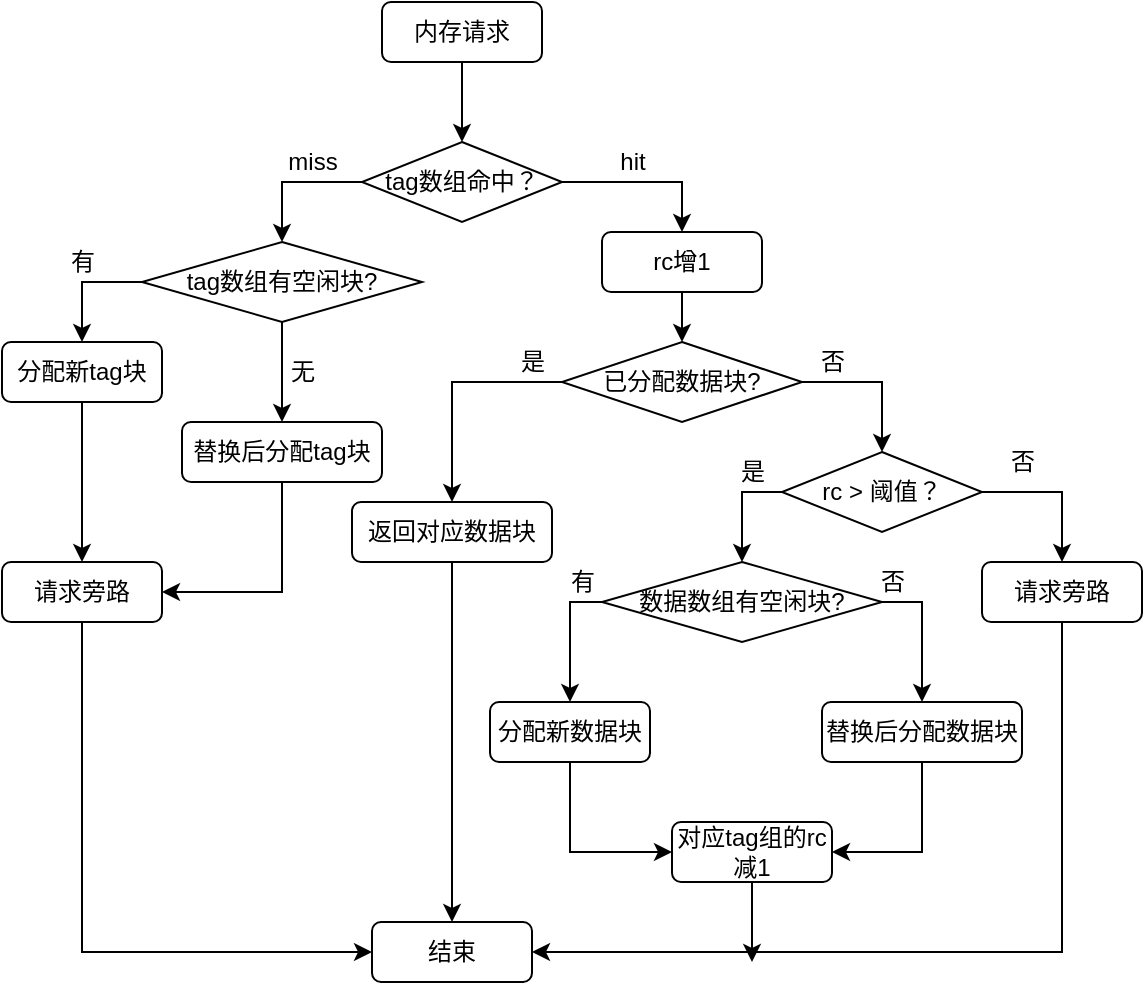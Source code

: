 <mxfile version="14.6.13" type="github">
  <diagram id="jk2ozXkqWj5oLIyO11EP" name="Page-1">
    <mxGraphModel dx="1038" dy="580" grid="0" gridSize="10" guides="1" tooltips="1" connect="1" arrows="1" fold="1" page="1" pageScale="1" pageWidth="827" pageHeight="1169" math="0" shadow="0">
      <root>
        <mxCell id="0" />
        <mxCell id="1" parent="0" />
        <mxCell id="oxvN9yUCzwwAAGVj4EUC-3" style="edgeStyle=none;rounded=0;orthogonalLoop=1;jettySize=auto;html=1;exitX=0.5;exitY=1;exitDx=0;exitDy=0;entryX=0.5;entryY=0;entryDx=0;entryDy=0;" edge="1" parent="1" source="oxvN9yUCzwwAAGVj4EUC-1" target="oxvN9yUCzwwAAGVj4EUC-2">
          <mxGeometry relative="1" as="geometry" />
        </mxCell>
        <mxCell id="oxvN9yUCzwwAAGVj4EUC-1" value="内存请求" style="rounded=1;whiteSpace=wrap;html=1;" vertex="1" parent="1">
          <mxGeometry x="360" y="40" width="80" height="30" as="geometry" />
        </mxCell>
        <mxCell id="oxvN9yUCzwwAAGVj4EUC-5" style="edgeStyle=none;rounded=0;orthogonalLoop=1;jettySize=auto;html=1;exitX=0;exitY=0.5;exitDx=0;exitDy=0;entryX=0.5;entryY=0;entryDx=0;entryDy=0;" edge="1" parent="1" source="oxvN9yUCzwwAAGVj4EUC-2" target="oxvN9yUCzwwAAGVj4EUC-4">
          <mxGeometry relative="1" as="geometry">
            <Array as="points">
              <mxPoint x="310" y="130" />
            </Array>
          </mxGeometry>
        </mxCell>
        <mxCell id="oxvN9yUCzwwAAGVj4EUC-31" style="edgeStyle=none;rounded=0;orthogonalLoop=1;jettySize=auto;html=1;exitX=1;exitY=0.5;exitDx=0;exitDy=0;entryX=0.5;entryY=0;entryDx=0;entryDy=0;" edge="1" parent="1" source="oxvN9yUCzwwAAGVj4EUC-2" target="oxvN9yUCzwwAAGVj4EUC-30">
          <mxGeometry relative="1" as="geometry">
            <Array as="points">
              <mxPoint x="510" y="130" />
            </Array>
          </mxGeometry>
        </mxCell>
        <mxCell id="oxvN9yUCzwwAAGVj4EUC-2" value="tag数组命中？" style="rhombus;whiteSpace=wrap;html=1;" vertex="1" parent="1">
          <mxGeometry x="350" y="110" width="100" height="40" as="geometry" />
        </mxCell>
        <mxCell id="oxvN9yUCzwwAAGVj4EUC-8" style="edgeStyle=none;rounded=0;orthogonalLoop=1;jettySize=auto;html=1;exitX=0;exitY=0.5;exitDx=0;exitDy=0;entryX=0.5;entryY=0;entryDx=0;entryDy=0;" edge="1" parent="1" source="oxvN9yUCzwwAAGVj4EUC-4" target="oxvN9yUCzwwAAGVj4EUC-7">
          <mxGeometry relative="1" as="geometry">
            <Array as="points">
              <mxPoint x="210" y="180" />
            </Array>
          </mxGeometry>
        </mxCell>
        <mxCell id="oxvN9yUCzwwAAGVj4EUC-14" style="edgeStyle=none;rounded=0;orthogonalLoop=1;jettySize=auto;html=1;exitX=0.5;exitY=1;exitDx=0;exitDy=0;" edge="1" parent="1" source="oxvN9yUCzwwAAGVj4EUC-4" target="oxvN9yUCzwwAAGVj4EUC-11">
          <mxGeometry relative="1" as="geometry" />
        </mxCell>
        <mxCell id="oxvN9yUCzwwAAGVj4EUC-4" value="tag数组有空闲块?" style="rhombus;whiteSpace=wrap;html=1;" vertex="1" parent="1">
          <mxGeometry x="240" y="160" width="140" height="40" as="geometry" />
        </mxCell>
        <mxCell id="oxvN9yUCzwwAAGVj4EUC-6" value="miss" style="text;html=1;align=center;verticalAlign=middle;resizable=0;points=[];autosize=1;strokeColor=none;" vertex="1" parent="1">
          <mxGeometry x="305" y="110" width="40" height="20" as="geometry" />
        </mxCell>
        <mxCell id="oxvN9yUCzwwAAGVj4EUC-10" style="edgeStyle=none;rounded=0;orthogonalLoop=1;jettySize=auto;html=1;exitX=0.5;exitY=1;exitDx=0;exitDy=0;entryX=0.5;entryY=0;entryDx=0;entryDy=0;" edge="1" parent="1" source="oxvN9yUCzwwAAGVj4EUC-7" target="oxvN9yUCzwwAAGVj4EUC-9">
          <mxGeometry relative="1" as="geometry" />
        </mxCell>
        <mxCell id="oxvN9yUCzwwAAGVj4EUC-7" value="分配新tag块" style="rounded=1;whiteSpace=wrap;html=1;" vertex="1" parent="1">
          <mxGeometry x="170" y="210" width="80" height="30" as="geometry" />
        </mxCell>
        <mxCell id="oxvN9yUCzwwAAGVj4EUC-24" style="edgeStyle=none;rounded=0;orthogonalLoop=1;jettySize=auto;html=1;exitX=0.5;exitY=1;exitDx=0;exitDy=0;entryX=0;entryY=0.5;entryDx=0;entryDy=0;" edge="1" parent="1" source="oxvN9yUCzwwAAGVj4EUC-9" target="oxvN9yUCzwwAAGVj4EUC-23">
          <mxGeometry relative="1" as="geometry">
            <Array as="points">
              <mxPoint x="210" y="425" />
              <mxPoint x="210" y="515" />
            </Array>
          </mxGeometry>
        </mxCell>
        <mxCell id="oxvN9yUCzwwAAGVj4EUC-9" value="请求旁路" style="rounded=1;whiteSpace=wrap;html=1;" vertex="1" parent="1">
          <mxGeometry x="170" y="320" width="80" height="30" as="geometry" />
        </mxCell>
        <mxCell id="oxvN9yUCzwwAAGVj4EUC-12" style="edgeStyle=none;rounded=0;orthogonalLoop=1;jettySize=auto;html=1;exitX=0.5;exitY=1;exitDx=0;exitDy=0;entryX=1;entryY=0.5;entryDx=0;entryDy=0;" edge="1" parent="1" source="oxvN9yUCzwwAAGVj4EUC-11" target="oxvN9yUCzwwAAGVj4EUC-9">
          <mxGeometry relative="1" as="geometry">
            <Array as="points">
              <mxPoint x="310" y="335" />
            </Array>
          </mxGeometry>
        </mxCell>
        <mxCell id="oxvN9yUCzwwAAGVj4EUC-11" value="替换后分配tag块" style="rounded=1;whiteSpace=wrap;html=1;" vertex="1" parent="1">
          <mxGeometry x="260" y="250" width="100" height="30" as="geometry" />
        </mxCell>
        <mxCell id="oxvN9yUCzwwAAGVj4EUC-13" value="有" style="text;html=1;align=center;verticalAlign=middle;resizable=0;points=[];autosize=1;strokeColor=none;" vertex="1" parent="1">
          <mxGeometry x="195" y="160" width="30" height="20" as="geometry" />
        </mxCell>
        <mxCell id="oxvN9yUCzwwAAGVj4EUC-15" value="无" style="text;html=1;align=center;verticalAlign=middle;resizable=0;points=[];autosize=1;strokeColor=none;" vertex="1" parent="1">
          <mxGeometry x="305" y="215" width="30" height="20" as="geometry" />
        </mxCell>
        <mxCell id="oxvN9yUCzwwAAGVj4EUC-21" style="edgeStyle=none;rounded=0;orthogonalLoop=1;jettySize=auto;html=1;exitX=0;exitY=0.5;exitDx=0;exitDy=0;entryX=0.5;entryY=0;entryDx=0;entryDy=0;" edge="1" parent="1" source="oxvN9yUCzwwAAGVj4EUC-16" target="oxvN9yUCzwwAAGVj4EUC-20">
          <mxGeometry relative="1" as="geometry">
            <Array as="points">
              <mxPoint x="420" y="230" />
              <mxPoint x="395" y="230" />
            </Array>
          </mxGeometry>
        </mxCell>
        <mxCell id="oxvN9yUCzwwAAGVj4EUC-28" style="edgeStyle=none;rounded=0;orthogonalLoop=1;jettySize=auto;html=1;exitX=1;exitY=0.5;exitDx=0;exitDy=0;entryX=0.5;entryY=0;entryDx=0;entryDy=0;" edge="1" parent="1" source="oxvN9yUCzwwAAGVj4EUC-16" target="oxvN9yUCzwwAAGVj4EUC-27">
          <mxGeometry relative="1" as="geometry">
            <Array as="points">
              <mxPoint x="610" y="230" />
            </Array>
          </mxGeometry>
        </mxCell>
        <mxCell id="oxvN9yUCzwwAAGVj4EUC-16" value="已分配数据块?" style="rhombus;whiteSpace=wrap;html=1;" vertex="1" parent="1">
          <mxGeometry x="450" y="210" width="120" height="40" as="geometry" />
        </mxCell>
        <mxCell id="oxvN9yUCzwwAAGVj4EUC-19" value="hit" style="text;html=1;align=center;verticalAlign=middle;resizable=0;points=[];autosize=1;strokeColor=none;" vertex="1" parent="1">
          <mxGeometry x="470" y="110" width="30" height="20" as="geometry" />
        </mxCell>
        <mxCell id="oxvN9yUCzwwAAGVj4EUC-25" style="edgeStyle=none;rounded=0;orthogonalLoop=1;jettySize=auto;html=1;exitX=0.5;exitY=1;exitDx=0;exitDy=0;entryX=0.5;entryY=0;entryDx=0;entryDy=0;" edge="1" parent="1" source="oxvN9yUCzwwAAGVj4EUC-20" target="oxvN9yUCzwwAAGVj4EUC-23">
          <mxGeometry relative="1" as="geometry" />
        </mxCell>
        <mxCell id="oxvN9yUCzwwAAGVj4EUC-20" value="返回对应数据块" style="rounded=1;whiteSpace=wrap;html=1;" vertex="1" parent="1">
          <mxGeometry x="345" y="290" width="100" height="30" as="geometry" />
        </mxCell>
        <mxCell id="oxvN9yUCzwwAAGVj4EUC-23" value="结束" style="rounded=1;whiteSpace=wrap;html=1;" vertex="1" parent="1">
          <mxGeometry x="355" y="500" width="80" height="30" as="geometry" />
        </mxCell>
        <mxCell id="oxvN9yUCzwwAAGVj4EUC-26" value="是" style="text;html=1;align=center;verticalAlign=middle;resizable=0;points=[];autosize=1;strokeColor=none;" vertex="1" parent="1">
          <mxGeometry x="420" y="210" width="30" height="20" as="geometry" />
        </mxCell>
        <mxCell id="oxvN9yUCzwwAAGVj4EUC-34" style="edgeStyle=none;rounded=0;orthogonalLoop=1;jettySize=auto;html=1;exitX=1;exitY=0.5;exitDx=0;exitDy=0;entryX=0.5;entryY=0;entryDx=0;entryDy=0;" edge="1" parent="1" source="oxvN9yUCzwwAAGVj4EUC-27" target="oxvN9yUCzwwAAGVj4EUC-33">
          <mxGeometry relative="1" as="geometry">
            <Array as="points">
              <mxPoint x="700" y="285" />
            </Array>
          </mxGeometry>
        </mxCell>
        <mxCell id="oxvN9yUCzwwAAGVj4EUC-38" style="edgeStyle=none;rounded=0;orthogonalLoop=1;jettySize=auto;html=1;exitX=0;exitY=0.5;exitDx=0;exitDy=0;entryX=0.5;entryY=0;entryDx=0;entryDy=0;" edge="1" parent="1" source="oxvN9yUCzwwAAGVj4EUC-27" target="oxvN9yUCzwwAAGVj4EUC-36">
          <mxGeometry relative="1" as="geometry">
            <Array as="points">
              <mxPoint x="540" y="285" />
            </Array>
          </mxGeometry>
        </mxCell>
        <mxCell id="oxvN9yUCzwwAAGVj4EUC-27" value="rc &amp;gt; 阈值？" style="rhombus;whiteSpace=wrap;html=1;" vertex="1" parent="1">
          <mxGeometry x="560" y="265" width="100" height="40" as="geometry" />
        </mxCell>
        <mxCell id="oxvN9yUCzwwAAGVj4EUC-29" value="否" style="text;html=1;align=center;verticalAlign=middle;resizable=0;points=[];autosize=1;strokeColor=none;" vertex="1" parent="1">
          <mxGeometry x="570" y="210" width="30" height="20" as="geometry" />
        </mxCell>
        <mxCell id="oxvN9yUCzwwAAGVj4EUC-32" style="edgeStyle=none;rounded=0;orthogonalLoop=1;jettySize=auto;html=1;exitX=0.5;exitY=1;exitDx=0;exitDy=0;entryX=0.5;entryY=0;entryDx=0;entryDy=0;" edge="1" parent="1" source="oxvN9yUCzwwAAGVj4EUC-30" target="oxvN9yUCzwwAAGVj4EUC-16">
          <mxGeometry relative="1" as="geometry" />
        </mxCell>
        <mxCell id="oxvN9yUCzwwAAGVj4EUC-30" value="rc增1" style="rounded=1;whiteSpace=wrap;html=1;" vertex="1" parent="1">
          <mxGeometry x="470" y="155" width="80" height="30" as="geometry" />
        </mxCell>
        <mxCell id="oxvN9yUCzwwAAGVj4EUC-35" style="edgeStyle=none;rounded=0;orthogonalLoop=1;jettySize=auto;html=1;exitX=0.5;exitY=1;exitDx=0;exitDy=0;entryX=1;entryY=0.5;entryDx=0;entryDy=0;" edge="1" parent="1" source="oxvN9yUCzwwAAGVj4EUC-33" target="oxvN9yUCzwwAAGVj4EUC-23">
          <mxGeometry relative="1" as="geometry">
            <Array as="points">
              <mxPoint x="700" y="425" />
              <mxPoint x="700" y="515" />
            </Array>
          </mxGeometry>
        </mxCell>
        <mxCell id="oxvN9yUCzwwAAGVj4EUC-33" value="请求旁路" style="rounded=1;whiteSpace=wrap;html=1;" vertex="1" parent="1">
          <mxGeometry x="660" y="320" width="80" height="30" as="geometry" />
        </mxCell>
        <mxCell id="oxvN9yUCzwwAAGVj4EUC-44" style="edgeStyle=none;rounded=0;orthogonalLoop=1;jettySize=auto;html=1;exitX=0;exitY=0.5;exitDx=0;exitDy=0;entryX=0.5;entryY=0;entryDx=0;entryDy=0;" edge="1" parent="1" source="oxvN9yUCzwwAAGVj4EUC-36" target="oxvN9yUCzwwAAGVj4EUC-40">
          <mxGeometry relative="1" as="geometry">
            <mxPoint x="448" y="390" as="targetPoint" />
            <Array as="points">
              <mxPoint x="454" y="340" />
            </Array>
          </mxGeometry>
        </mxCell>
        <mxCell id="oxvN9yUCzwwAAGVj4EUC-45" style="edgeStyle=none;rounded=0;orthogonalLoop=1;jettySize=auto;html=1;exitX=1;exitY=0.5;exitDx=0;exitDy=0;" edge="1" parent="1" source="oxvN9yUCzwwAAGVj4EUC-36" target="oxvN9yUCzwwAAGVj4EUC-41">
          <mxGeometry relative="1" as="geometry">
            <Array as="points">
              <mxPoint x="630" y="340" />
            </Array>
          </mxGeometry>
        </mxCell>
        <mxCell id="oxvN9yUCzwwAAGVj4EUC-36" value="数据数组有空闲块?" style="rhombus;whiteSpace=wrap;html=1;" vertex="1" parent="1">
          <mxGeometry x="470" y="320" width="140" height="40" as="geometry" />
        </mxCell>
        <mxCell id="oxvN9yUCzwwAAGVj4EUC-37" value="否" style="text;html=1;align=center;verticalAlign=middle;resizable=0;points=[];autosize=1;strokeColor=none;" vertex="1" parent="1">
          <mxGeometry x="665" y="260" width="30" height="20" as="geometry" />
        </mxCell>
        <mxCell id="oxvN9yUCzwwAAGVj4EUC-39" value="是" style="text;html=1;align=center;verticalAlign=middle;resizable=0;points=[];autosize=1;strokeColor=none;" vertex="1" parent="1">
          <mxGeometry x="530" y="265" width="30" height="20" as="geometry" />
        </mxCell>
        <mxCell id="oxvN9yUCzwwAAGVj4EUC-49" style="edgeStyle=none;rounded=0;orthogonalLoop=1;jettySize=auto;html=1;exitX=0.5;exitY=1;exitDx=0;exitDy=0;entryX=0;entryY=0.5;entryDx=0;entryDy=0;" edge="1" parent="1" source="oxvN9yUCzwwAAGVj4EUC-40" target="oxvN9yUCzwwAAGVj4EUC-48">
          <mxGeometry relative="1" as="geometry">
            <Array as="points">
              <mxPoint x="454" y="465" />
            </Array>
          </mxGeometry>
        </mxCell>
        <mxCell id="oxvN9yUCzwwAAGVj4EUC-40" value="分配新数据块" style="rounded=1;whiteSpace=wrap;html=1;" vertex="1" parent="1">
          <mxGeometry x="414" y="390" width="80" height="30" as="geometry" />
        </mxCell>
        <mxCell id="oxvN9yUCzwwAAGVj4EUC-50" style="edgeStyle=none;rounded=0;orthogonalLoop=1;jettySize=auto;html=1;exitX=0.5;exitY=1;exitDx=0;exitDy=0;entryX=1;entryY=0.5;entryDx=0;entryDy=0;" edge="1" parent="1" source="oxvN9yUCzwwAAGVj4EUC-41" target="oxvN9yUCzwwAAGVj4EUC-48">
          <mxGeometry relative="1" as="geometry">
            <Array as="points">
              <mxPoint x="630" y="465" />
            </Array>
          </mxGeometry>
        </mxCell>
        <mxCell id="oxvN9yUCzwwAAGVj4EUC-41" value="替换后分配数据块" style="rounded=1;whiteSpace=wrap;html=1;" vertex="1" parent="1">
          <mxGeometry x="580" y="390" width="100" height="30" as="geometry" />
        </mxCell>
        <mxCell id="oxvN9yUCzwwAAGVj4EUC-46" value="有" style="text;html=1;align=center;verticalAlign=middle;resizable=0;points=[];autosize=1;strokeColor=none;" vertex="1" parent="1">
          <mxGeometry x="445" y="320" width="30" height="20" as="geometry" />
        </mxCell>
        <mxCell id="oxvN9yUCzwwAAGVj4EUC-47" value="否" style="text;html=1;align=center;verticalAlign=middle;resizable=0;points=[];autosize=1;strokeColor=none;" vertex="1" parent="1">
          <mxGeometry x="600" y="320" width="30" height="20" as="geometry" />
        </mxCell>
        <mxCell id="oxvN9yUCzwwAAGVj4EUC-52" style="edgeStyle=none;rounded=0;orthogonalLoop=1;jettySize=auto;html=1;exitX=0.5;exitY=1;exitDx=0;exitDy=0;" edge="1" parent="1" source="oxvN9yUCzwwAAGVj4EUC-48">
          <mxGeometry relative="1" as="geometry">
            <mxPoint x="545" y="520" as="targetPoint" />
            <Array as="points">
              <mxPoint x="545" y="500" />
              <mxPoint x="545" y="490" />
            </Array>
          </mxGeometry>
        </mxCell>
        <mxCell id="oxvN9yUCzwwAAGVj4EUC-48" value="对应tag组的rc减1" style="rounded=1;whiteSpace=wrap;html=1;" vertex="1" parent="1">
          <mxGeometry x="505" y="450" width="80" height="30" as="geometry" />
        </mxCell>
      </root>
    </mxGraphModel>
  </diagram>
</mxfile>
